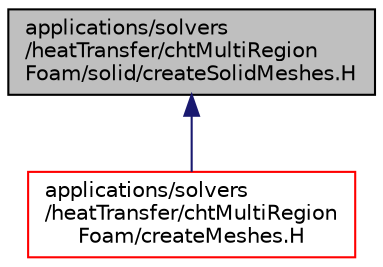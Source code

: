 digraph "applications/solvers/heatTransfer/chtMultiRegionFoam/solid/createSolidMeshes.H"
{
  bgcolor="transparent";
  edge [fontname="Helvetica",fontsize="10",labelfontname="Helvetica",labelfontsize="10"];
  node [fontname="Helvetica",fontsize="10",shape=record];
  Node1 [label="applications/solvers\l/heatTransfer/chtMultiRegion\lFoam/solid/createSolidMeshes.H",height=0.2,width=0.4,color="black", fillcolor="grey75", style="filled" fontcolor="black"];
  Node1 -> Node2 [dir="back",color="midnightblue",fontsize="10",style="solid",fontname="Helvetica"];
  Node2 [label="applications/solvers\l/heatTransfer/chtMultiRegion\lFoam/createMeshes.H",height=0.2,width=0.4,color="red",URL="$solvers_2heatTransfer_2chtMultiRegionFoam_2createMeshes_8H.html"];
}
